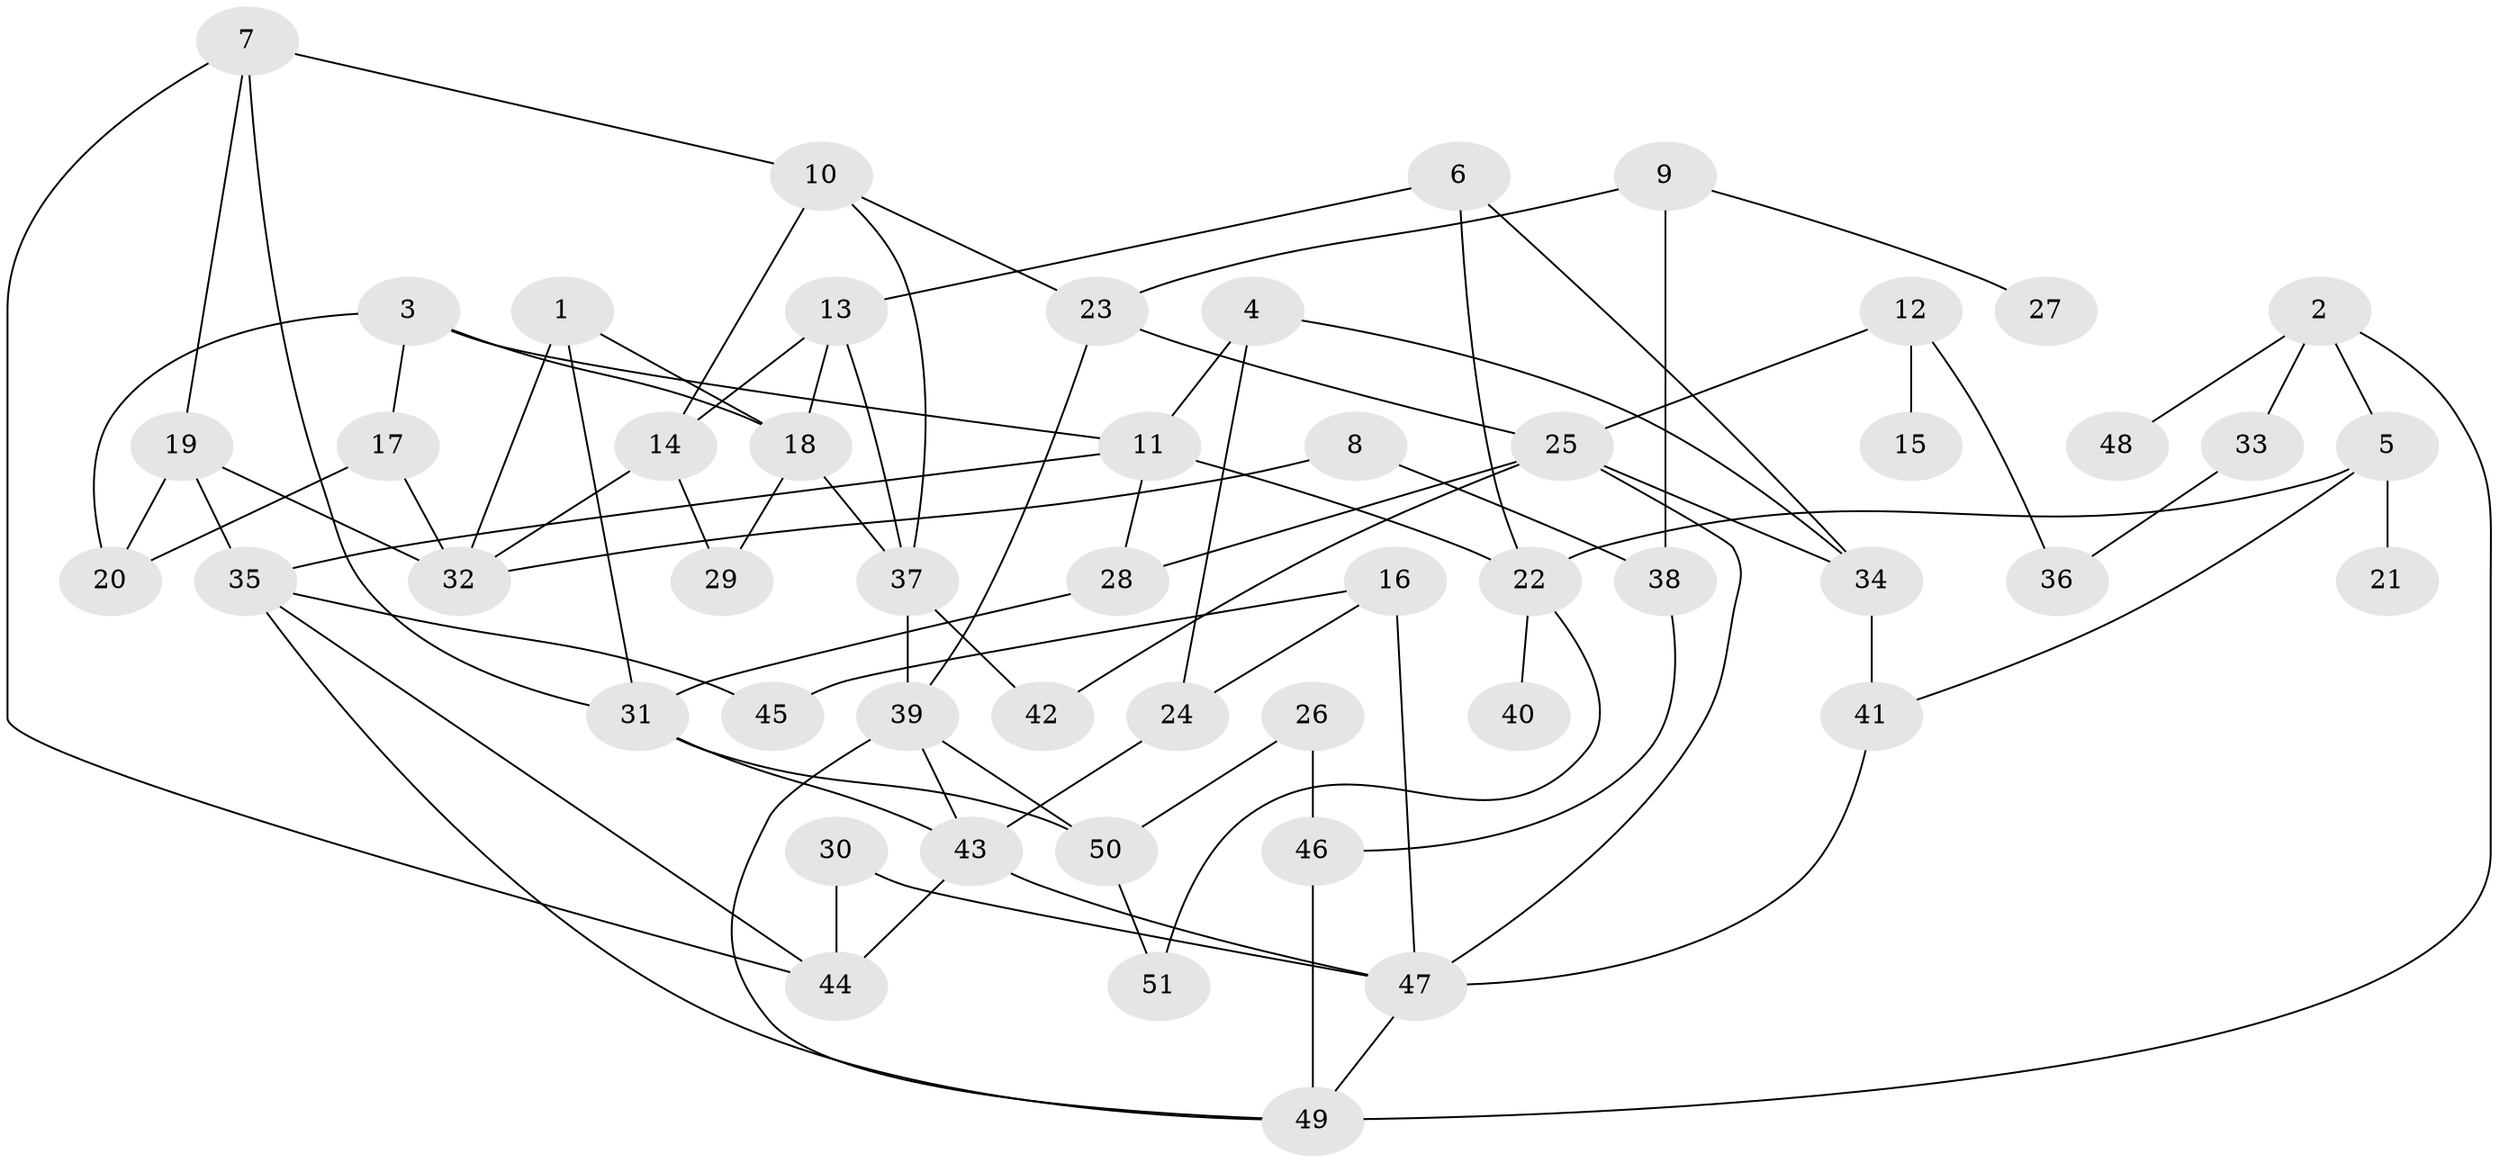 // coarse degree distribution, {3: 0.1, 2: 0.1, 1: 0.15, 4: 0.4, 7: 0.05, 8: 0.1, 5: 0.1}
// Generated by graph-tools (version 1.1) at 2025/43/03/04/25 21:43:57]
// undirected, 51 vertices, 86 edges
graph export_dot {
graph [start="1"]
  node [color=gray90,style=filled];
  1;
  2;
  3;
  4;
  5;
  6;
  7;
  8;
  9;
  10;
  11;
  12;
  13;
  14;
  15;
  16;
  17;
  18;
  19;
  20;
  21;
  22;
  23;
  24;
  25;
  26;
  27;
  28;
  29;
  30;
  31;
  32;
  33;
  34;
  35;
  36;
  37;
  38;
  39;
  40;
  41;
  42;
  43;
  44;
  45;
  46;
  47;
  48;
  49;
  50;
  51;
  1 -- 18;
  1 -- 31;
  1 -- 32;
  2 -- 5;
  2 -- 33;
  2 -- 48;
  2 -- 49;
  3 -- 11;
  3 -- 17;
  3 -- 18;
  3 -- 20;
  4 -- 11;
  4 -- 24;
  4 -- 34;
  5 -- 21;
  5 -- 22;
  5 -- 41;
  6 -- 13;
  6 -- 22;
  6 -- 34;
  7 -- 10;
  7 -- 19;
  7 -- 31;
  7 -- 44;
  8 -- 32;
  8 -- 38;
  9 -- 23;
  9 -- 27;
  9 -- 38;
  10 -- 14;
  10 -- 23;
  10 -- 37;
  11 -- 22;
  11 -- 28;
  11 -- 35;
  12 -- 15;
  12 -- 25;
  12 -- 36;
  13 -- 14;
  13 -- 18;
  13 -- 37;
  14 -- 29;
  14 -- 32;
  16 -- 24;
  16 -- 45;
  16 -- 47;
  17 -- 20;
  17 -- 32;
  18 -- 29;
  18 -- 37;
  19 -- 20;
  19 -- 32;
  19 -- 35;
  22 -- 40;
  22 -- 51;
  23 -- 25;
  23 -- 39;
  24 -- 43;
  25 -- 28;
  25 -- 34;
  25 -- 42;
  25 -- 47;
  26 -- 46;
  26 -- 50;
  28 -- 31;
  30 -- 44;
  30 -- 47;
  31 -- 43;
  31 -- 50;
  33 -- 36;
  34 -- 41;
  35 -- 44;
  35 -- 45;
  35 -- 49;
  37 -- 39;
  37 -- 42;
  38 -- 46;
  39 -- 43;
  39 -- 49;
  39 -- 50;
  41 -- 47;
  43 -- 44;
  43 -- 47;
  46 -- 49;
  47 -- 49;
  50 -- 51;
}
